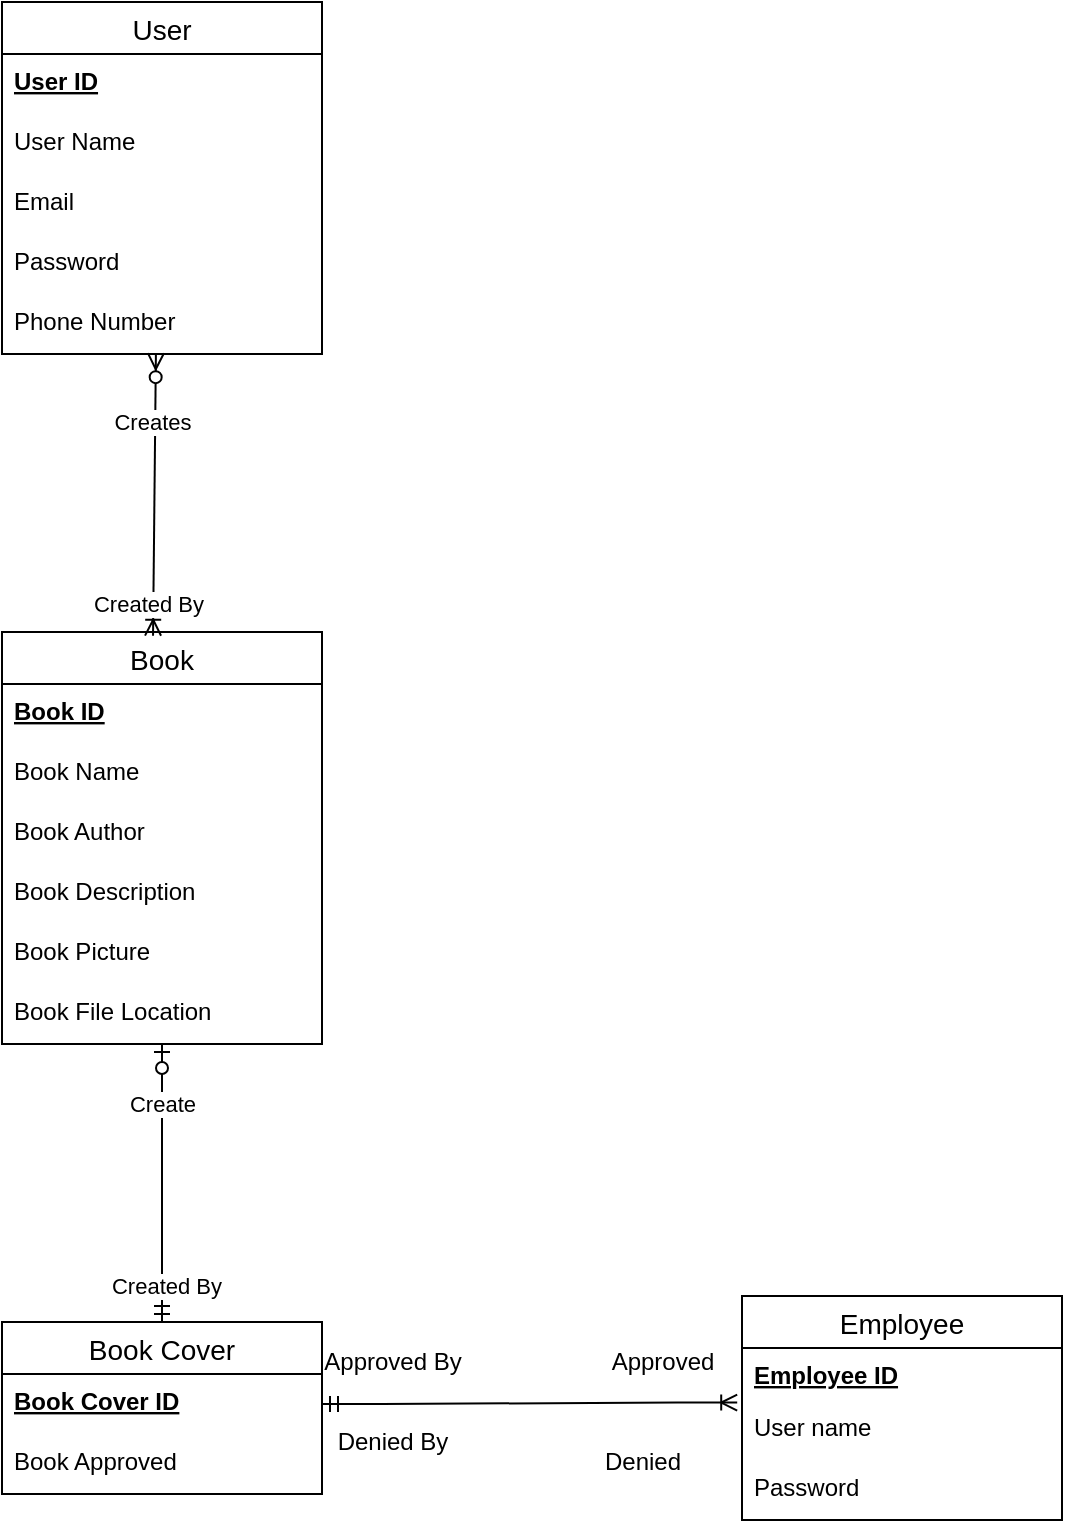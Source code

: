 <mxfile version="17.1.0" type="github">
  <diagram id="R2lEEEUBdFMjLlhIrx00" name="Page-1">
    <mxGraphModel dx="1422" dy="800" grid="1" gridSize="10" guides="1" tooltips="1" connect="1" arrows="1" fold="1" page="1" pageScale="1" pageWidth="850" pageHeight="1100" math="0" shadow="0" extFonts="Permanent Marker^https://fonts.googleapis.com/css?family=Permanent+Marker">
      <root>
        <mxCell id="0" />
        <mxCell id="1" parent="0" />
        <mxCell id="puew05Y-CR-TxLQavK01-29" value="User" style="swimlane;fontStyle=0;childLayout=stackLayout;horizontal=1;startSize=26;horizontalStack=0;resizeParent=1;resizeParentMax=0;resizeLast=0;collapsible=1;marginBottom=0;align=center;fontSize=14;" vertex="1" parent="1">
          <mxGeometry x="140" y="80" width="160" height="176" as="geometry" />
        </mxCell>
        <mxCell id="puew05Y-CR-TxLQavK01-30" value="User ID" style="text;strokeColor=none;fillColor=none;spacingLeft=4;spacingRight=4;overflow=hidden;rotatable=0;points=[[0,0.5],[1,0.5]];portConstraint=eastwest;fontSize=12;fontStyle=5" vertex="1" parent="puew05Y-CR-TxLQavK01-29">
          <mxGeometry y="26" width="160" height="30" as="geometry" />
        </mxCell>
        <mxCell id="puew05Y-CR-TxLQavK01-31" value="User Name " style="text;strokeColor=none;fillColor=none;spacingLeft=4;spacingRight=4;overflow=hidden;rotatable=0;points=[[0,0.5],[1,0.5]];portConstraint=eastwest;fontSize=12;" vertex="1" parent="puew05Y-CR-TxLQavK01-29">
          <mxGeometry y="56" width="160" height="30" as="geometry" />
        </mxCell>
        <mxCell id="puew05Y-CR-TxLQavK01-33" value="Email" style="text;strokeColor=none;fillColor=none;spacingLeft=4;spacingRight=4;overflow=hidden;rotatable=0;points=[[0,0.5],[1,0.5]];portConstraint=eastwest;fontSize=12;" vertex="1" parent="puew05Y-CR-TxLQavK01-29">
          <mxGeometry y="86" width="160" height="30" as="geometry" />
        </mxCell>
        <mxCell id="puew05Y-CR-TxLQavK01-34" value="Password" style="text;strokeColor=none;fillColor=none;spacingLeft=4;spacingRight=4;overflow=hidden;rotatable=0;points=[[0,0.5],[1,0.5]];portConstraint=eastwest;fontSize=12;" vertex="1" parent="puew05Y-CR-TxLQavK01-29">
          <mxGeometry y="116" width="160" height="30" as="geometry" />
        </mxCell>
        <mxCell id="puew05Y-CR-TxLQavK01-35" value="Phone Number" style="text;strokeColor=none;fillColor=none;spacingLeft=4;spacingRight=4;overflow=hidden;rotatable=0;points=[[0,0.5],[1,0.5]];portConstraint=eastwest;fontSize=12;" vertex="1" parent="puew05Y-CR-TxLQavK01-29">
          <mxGeometry y="146" width="160" height="30" as="geometry" />
        </mxCell>
        <mxCell id="puew05Y-CR-TxLQavK01-37" value="Book Cover" style="swimlane;fontStyle=0;childLayout=stackLayout;horizontal=1;startSize=26;horizontalStack=0;resizeParent=1;resizeParentMax=0;resizeLast=0;collapsible=1;marginBottom=0;align=center;fontSize=14;" vertex="1" parent="1">
          <mxGeometry x="140" y="740" width="160" height="86" as="geometry" />
        </mxCell>
        <mxCell id="puew05Y-CR-TxLQavK01-38" value="Book Cover ID" style="text;strokeColor=none;fillColor=none;spacingLeft=4;spacingRight=4;overflow=hidden;rotatable=0;points=[[0,0.5],[1,0.5]];portConstraint=eastwest;fontSize=12;fontStyle=5" vertex="1" parent="puew05Y-CR-TxLQavK01-37">
          <mxGeometry y="26" width="160" height="30" as="geometry" />
        </mxCell>
        <mxCell id="puew05Y-CR-TxLQavK01-39" value="Book Approved" style="text;strokeColor=none;fillColor=none;spacingLeft=4;spacingRight=4;overflow=hidden;rotatable=0;points=[[0,0.5],[1,0.5]];portConstraint=eastwest;fontSize=12;" vertex="1" parent="puew05Y-CR-TxLQavK01-37">
          <mxGeometry y="56" width="160" height="30" as="geometry" />
        </mxCell>
        <mxCell id="puew05Y-CR-TxLQavK01-43" value="Book" style="swimlane;fontStyle=0;childLayout=stackLayout;horizontal=1;startSize=26;horizontalStack=0;resizeParent=1;resizeParentMax=0;resizeLast=0;collapsible=1;marginBottom=0;align=center;fontSize=14;" vertex="1" parent="1">
          <mxGeometry x="140" y="395" width="160" height="206" as="geometry" />
        </mxCell>
        <mxCell id="puew05Y-CR-TxLQavK01-46" value="Book ID" style="text;strokeColor=none;fillColor=none;spacingLeft=4;spacingRight=4;overflow=hidden;rotatable=0;points=[[0,0.5],[1,0.5]];portConstraint=eastwest;fontSize=12;fontStyle=5" vertex="1" parent="puew05Y-CR-TxLQavK01-43">
          <mxGeometry y="26" width="160" height="30" as="geometry" />
        </mxCell>
        <mxCell id="puew05Y-CR-TxLQavK01-48" value="Book Name" style="text;strokeColor=none;fillColor=none;spacingLeft=4;spacingRight=4;overflow=hidden;rotatable=0;points=[[0,0.5],[1,0.5]];portConstraint=eastwest;fontSize=12;" vertex="1" parent="puew05Y-CR-TxLQavK01-43">
          <mxGeometry y="56" width="160" height="30" as="geometry" />
        </mxCell>
        <mxCell id="puew05Y-CR-TxLQavK01-50" value="Book Author" style="text;strokeColor=none;fillColor=none;spacingLeft=4;spacingRight=4;overflow=hidden;rotatable=0;points=[[0,0.5],[1,0.5]];portConstraint=eastwest;fontSize=12;" vertex="1" parent="puew05Y-CR-TxLQavK01-43">
          <mxGeometry y="86" width="160" height="30" as="geometry" />
        </mxCell>
        <mxCell id="puew05Y-CR-TxLQavK01-51" value="Book Description" style="text;strokeColor=none;fillColor=none;spacingLeft=4;spacingRight=4;overflow=hidden;rotatable=0;points=[[0,0.5],[1,0.5]];portConstraint=eastwest;fontSize=12;" vertex="1" parent="puew05Y-CR-TxLQavK01-43">
          <mxGeometry y="116" width="160" height="30" as="geometry" />
        </mxCell>
        <mxCell id="puew05Y-CR-TxLQavK01-52" value="Book Picture" style="text;strokeColor=none;fillColor=none;spacingLeft=4;spacingRight=4;overflow=hidden;rotatable=0;points=[[0,0.5],[1,0.5]];portConstraint=eastwest;fontSize=12;" vertex="1" parent="puew05Y-CR-TxLQavK01-43">
          <mxGeometry y="146" width="160" height="30" as="geometry" />
        </mxCell>
        <mxCell id="puew05Y-CR-TxLQavK01-53" value="Book File Location" style="text;strokeColor=none;fillColor=none;spacingLeft=4;spacingRight=4;overflow=hidden;rotatable=0;points=[[0,0.5],[1,0.5]];portConstraint=eastwest;fontSize=12;" vertex="1" parent="puew05Y-CR-TxLQavK01-43">
          <mxGeometry y="176" width="160" height="30" as="geometry" />
        </mxCell>
        <mxCell id="puew05Y-CR-TxLQavK01-54" value="Employee" style="swimlane;fontStyle=0;childLayout=stackLayout;horizontal=1;startSize=26;horizontalStack=0;resizeParent=1;resizeParentMax=0;resizeLast=0;collapsible=1;marginBottom=0;align=center;fontSize=14;" vertex="1" parent="1">
          <mxGeometry x="510" y="727" width="160" height="112" as="geometry" />
        </mxCell>
        <mxCell id="puew05Y-CR-TxLQavK01-55" value="Employee ID" style="text;strokeColor=none;fillColor=none;spacingLeft=4;spacingRight=4;overflow=hidden;rotatable=0;points=[[0,0.5],[1,0.5]];portConstraint=eastwest;fontSize=12;fontStyle=5" vertex="1" parent="puew05Y-CR-TxLQavK01-54">
          <mxGeometry y="26" width="160" height="26" as="geometry" />
        </mxCell>
        <mxCell id="puew05Y-CR-TxLQavK01-58" value="User name" style="text;strokeColor=none;fillColor=none;spacingLeft=4;spacingRight=4;overflow=hidden;rotatable=0;points=[[0,0.5],[1,0.5]];portConstraint=eastwest;fontSize=12;" vertex="1" parent="puew05Y-CR-TxLQavK01-54">
          <mxGeometry y="52" width="160" height="30" as="geometry" />
        </mxCell>
        <mxCell id="puew05Y-CR-TxLQavK01-56" value="Password" style="text;strokeColor=none;fillColor=none;spacingLeft=4;spacingRight=4;overflow=hidden;rotatable=0;points=[[0,0.5],[1,0.5]];portConstraint=eastwest;fontSize=12;" vertex="1" parent="puew05Y-CR-TxLQavK01-54">
          <mxGeometry y="82" width="160" height="30" as="geometry" />
        </mxCell>
        <mxCell id="puew05Y-CR-TxLQavK01-69" value="" style="fontSize=12;html=1;endArrow=ERoneToMany;startArrow=ERzeroToMany;rounded=0;entryX=0.472;entryY=0.009;entryDx=0;entryDy=0;entryPerimeter=0;exitX=0.481;exitY=0.986;exitDx=0;exitDy=0;exitPerimeter=0;" edge="1" parent="1" source="puew05Y-CR-TxLQavK01-35" target="puew05Y-CR-TxLQavK01-43">
          <mxGeometry width="100" height="100" relative="1" as="geometry">
            <mxPoint x="216" y="290" as="sourcePoint" />
            <mxPoint x="210.0" y="392.45" as="targetPoint" />
          </mxGeometry>
        </mxCell>
        <mxCell id="puew05Y-CR-TxLQavK01-71" value="Created By" style="edgeLabel;html=1;align=center;verticalAlign=middle;resizable=0;points=[];" vertex="1" connectable="0" parent="puew05Y-CR-TxLQavK01-69">
          <mxGeometry x="0.778" y="-3" relative="1" as="geometry">
            <mxPoint as="offset" />
          </mxGeometry>
        </mxCell>
        <mxCell id="puew05Y-CR-TxLQavK01-75" value="Creates" style="edgeLabel;html=1;align=center;verticalAlign=middle;resizable=0;points=[];" vertex="1" connectable="0" parent="puew05Y-CR-TxLQavK01-69">
          <mxGeometry x="-0.51" y="-2" relative="1" as="geometry">
            <mxPoint as="offset" />
          </mxGeometry>
        </mxCell>
        <mxCell id="puew05Y-CR-TxLQavK01-76" value="" style="fontSize=12;html=1;endArrow=ERzeroToOne;startArrow=ERmandOne;rounded=0;exitX=0.5;exitY=0;exitDx=0;exitDy=0;" edge="1" parent="1" source="puew05Y-CR-TxLQavK01-37" target="puew05Y-CR-TxLQavK01-53">
          <mxGeometry width="100" height="100" relative="1" as="geometry">
            <mxPoint x="180" y="730" as="sourcePoint" />
            <mxPoint x="260" y="640" as="targetPoint" />
            <Array as="points" />
          </mxGeometry>
        </mxCell>
        <mxCell id="puew05Y-CR-TxLQavK01-78" value="Create" style="edgeLabel;html=1;align=center;verticalAlign=middle;resizable=0;points=[];" vertex="1" connectable="0" parent="puew05Y-CR-TxLQavK01-76">
          <mxGeometry x="0.572" relative="1" as="geometry">
            <mxPoint as="offset" />
          </mxGeometry>
        </mxCell>
        <mxCell id="puew05Y-CR-TxLQavK01-79" value="Created By" style="edgeLabel;html=1;align=center;verticalAlign=middle;resizable=0;points=[];" vertex="1" connectable="0" parent="puew05Y-CR-TxLQavK01-76">
          <mxGeometry x="-0.738" y="-2" relative="1" as="geometry">
            <mxPoint as="offset" />
          </mxGeometry>
        </mxCell>
        <mxCell id="puew05Y-CR-TxLQavK01-81" value="" style="edgeStyle=entityRelationEdgeStyle;fontSize=12;html=1;endArrow=ERoneToMany;startArrow=ERmandOne;rounded=0;exitX=1;exitY=0.5;exitDx=0;exitDy=0;entryX=-0.015;entryY=1.049;entryDx=0;entryDy=0;entryPerimeter=0;" edge="1" parent="1" source="puew05Y-CR-TxLQavK01-38" target="puew05Y-CR-TxLQavK01-55">
          <mxGeometry width="100" height="100" relative="1" as="geometry">
            <mxPoint x="320" y="880" as="sourcePoint" />
            <mxPoint x="420" y="780" as="targetPoint" />
          </mxGeometry>
        </mxCell>
        <mxCell id="puew05Y-CR-TxLQavK01-86" value="Denied" style="text;html=1;align=center;verticalAlign=middle;resizable=0;points=[];autosize=1;strokeColor=none;fillColor=none;" vertex="1" parent="1">
          <mxGeometry x="435" y="800" width="50" height="20" as="geometry" />
        </mxCell>
        <mxCell id="puew05Y-CR-TxLQavK01-87" value="Approved" style="text;html=1;align=center;verticalAlign=middle;resizable=0;points=[];autosize=1;strokeColor=none;fillColor=none;" vertex="1" parent="1">
          <mxGeometry x="435" y="750" width="70" height="20" as="geometry" />
        </mxCell>
        <mxCell id="puew05Y-CR-TxLQavK01-88" value="Denied By" style="text;html=1;align=center;verticalAlign=middle;resizable=0;points=[];autosize=1;strokeColor=none;fillColor=none;" vertex="1" parent="1">
          <mxGeometry x="300" y="790" width="70" height="20" as="geometry" />
        </mxCell>
        <mxCell id="puew05Y-CR-TxLQavK01-89" value="Approved By" style="text;html=1;align=center;verticalAlign=middle;resizable=0;points=[];autosize=1;strokeColor=none;fillColor=none;" vertex="1" parent="1">
          <mxGeometry x="295" y="750" width="80" height="20" as="geometry" />
        </mxCell>
      </root>
    </mxGraphModel>
  </diagram>
</mxfile>
